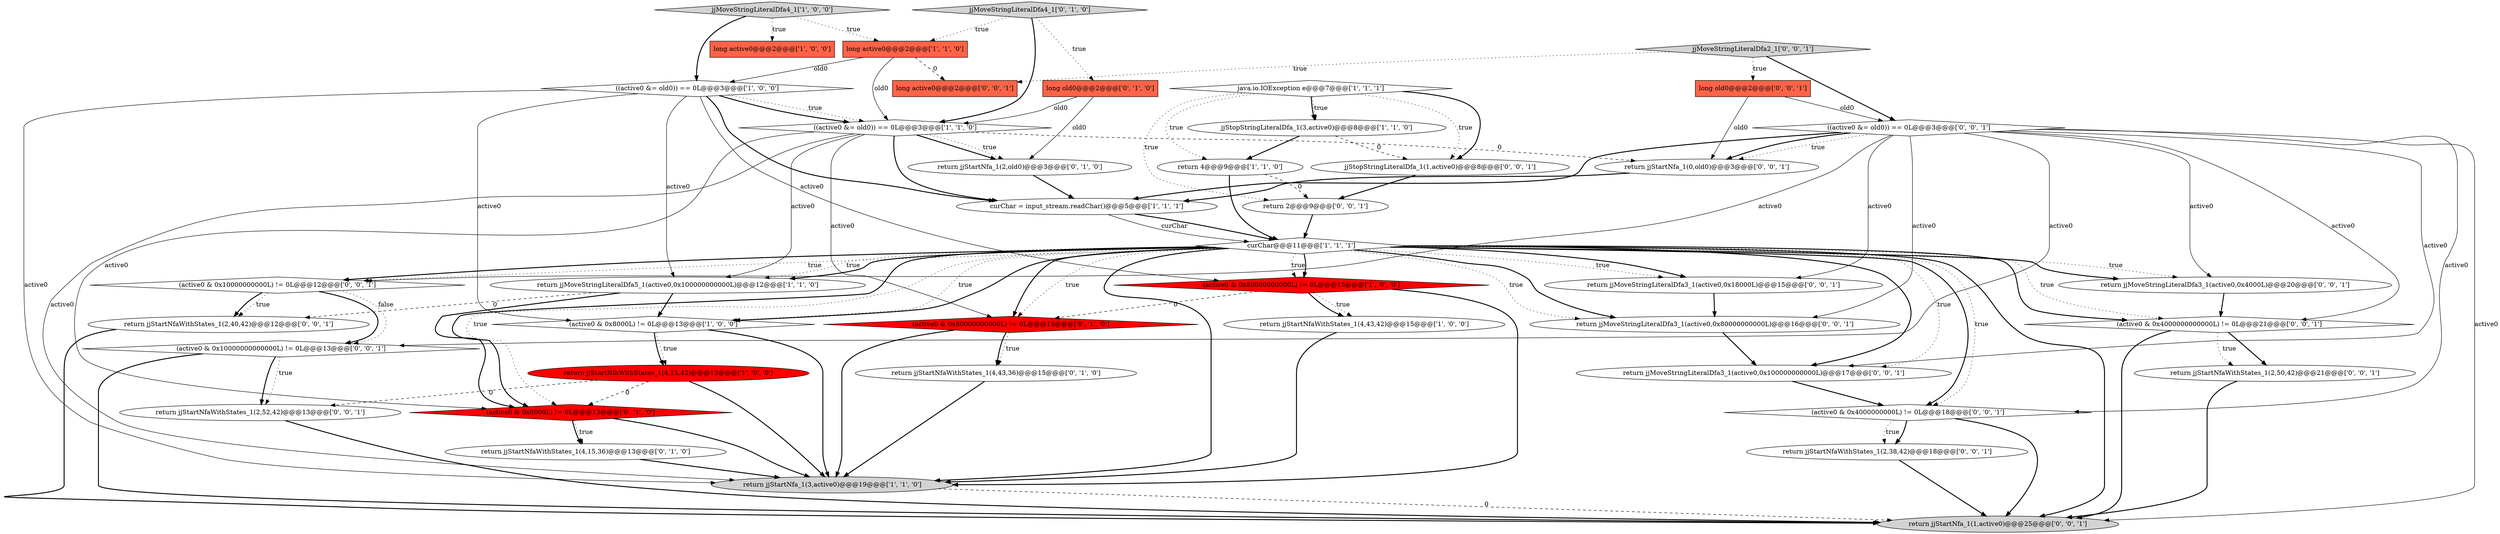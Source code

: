 digraph {
36 [style = filled, label = "return jjStartNfa_1(0,old0)@@@3@@@['0', '0', '1']", fillcolor = white, shape = ellipse image = "AAA0AAABBB3BBB"];
37 [style = filled, label = "return jjStartNfaWithStates_1(2,38,42)@@@18@@@['0', '0', '1']", fillcolor = white, shape = ellipse image = "AAA0AAABBB3BBB"];
31 [style = filled, label = "jjMoveStringLiteralDfa2_1['0', '0', '1']", fillcolor = lightgray, shape = diamond image = "AAA0AAABBB3BBB"];
30 [style = filled, label = "return jjMoveStringLiteralDfa3_1(active0,0x100000000000L)@@@17@@@['0', '0', '1']", fillcolor = white, shape = ellipse image = "AAA0AAABBB3BBB"];
16 [style = filled, label = "return jjStartNfaWithStates_1(4,43,36)@@@15@@@['0', '1', '0']", fillcolor = white, shape = ellipse image = "AAA0AAABBB2BBB"];
13 [style = filled, label = "(active0 & 0x80000000000L) != 0L@@@15@@@['1', '0', '0']", fillcolor = red, shape = diamond image = "AAA1AAABBB1BBB"];
12 [style = filled, label = "((active0 &= old0)) == 0L@@@3@@@['1', '1', '0']", fillcolor = white, shape = diamond image = "AAA0AAABBB1BBB"];
17 [style = filled, label = "long old0@@@2@@@['0', '1', '0']", fillcolor = tomato, shape = box image = "AAA0AAABBB2BBB"];
41 [style = filled, label = "(active0 & 0x4000000000L) != 0L@@@18@@@['0', '0', '1']", fillcolor = white, shape = diamond image = "AAA0AAABBB3BBB"];
8 [style = filled, label = "(active0 & 0x8000L) != 0L@@@13@@@['1', '0', '0']", fillcolor = white, shape = diamond image = "AAA0AAABBB1BBB"];
10 [style = filled, label = "curChar@@@11@@@['1', '1', '1']", fillcolor = white, shape = diamond image = "AAA0AAABBB1BBB"];
14 [style = filled, label = "jjMoveStringLiteralDfa4_1['1', '0', '0']", fillcolor = lightgray, shape = diamond image = "AAA0AAABBB1BBB"];
33 [style = filled, label = "long active0@@@2@@@['0', '0', '1']", fillcolor = tomato, shape = box image = "AAA0AAABBB3BBB"];
25 [style = filled, label = "return jjMoveStringLiteralDfa3_1(active0,0x80000000000L)@@@16@@@['0', '0', '1']", fillcolor = white, shape = ellipse image = "AAA0AAABBB3BBB"];
6 [style = filled, label = "java.io.IOException e@@@7@@@['1', '1', '1']", fillcolor = white, shape = diamond image = "AAA0AAABBB1BBB"];
5 [style = filled, label = "return jjStartNfaWithStates_1(4,43,42)@@@15@@@['1', '0', '0']", fillcolor = white, shape = ellipse image = "AAA0AAABBB1BBB"];
20 [style = filled, label = "jjMoveStringLiteralDfa4_1['0', '1', '0']", fillcolor = lightgray, shape = diamond image = "AAA0AAABBB2BBB"];
29 [style = filled, label = "return jjMoveStringLiteralDfa3_1(active0,0x4000L)@@@20@@@['0', '0', '1']", fillcolor = white, shape = ellipse image = "AAA0AAABBB3BBB"];
21 [style = filled, label = "(active0 & 0x8000L) != 0L@@@13@@@['0', '1', '0']", fillcolor = red, shape = diamond image = "AAA1AAABBB2BBB"];
40 [style = filled, label = "return jjStartNfaWithStates_1(2,50,42)@@@21@@@['0', '0', '1']", fillcolor = white, shape = ellipse image = "AAA0AAABBB3BBB"];
32 [style = filled, label = "return jjStartNfa_1(1,active0)@@@25@@@['0', '0', '1']", fillcolor = lightgray, shape = ellipse image = "AAA0AAABBB3BBB"];
42 [style = filled, label = "return 2@@@9@@@['0', '0', '1']", fillcolor = white, shape = ellipse image = "AAA0AAABBB3BBB"];
26 [style = filled, label = "((active0 &= old0)) == 0L@@@3@@@['0', '0', '1']", fillcolor = white, shape = diamond image = "AAA0AAABBB3BBB"];
0 [style = filled, label = "long active0@@@2@@@['1', '0', '0']", fillcolor = tomato, shape = box image = "AAA0AAABBB1BBB"];
1 [style = filled, label = "((active0 &= old0)) == 0L@@@3@@@['1', '0', '0']", fillcolor = white, shape = diamond image = "AAA0AAABBB1BBB"];
24 [style = filled, label = "(active0 & 0x4000000000000L) != 0L@@@21@@@['0', '0', '1']", fillcolor = white, shape = diamond image = "AAA0AAABBB3BBB"];
7 [style = filled, label = "curChar = input_stream.readChar()@@@5@@@['1', '1', '1']", fillcolor = white, shape = ellipse image = "AAA0AAABBB1BBB"];
2 [style = filled, label = "jjStopStringLiteralDfa_1(3,active0)@@@8@@@['1', '1', '0']", fillcolor = white, shape = ellipse image = "AAA0AAABBB1BBB"];
23 [style = filled, label = "jjStopStringLiteralDfa_1(1,active0)@@@8@@@['0', '0', '1']", fillcolor = white, shape = ellipse image = "AAA0AAABBB3BBB"];
34 [style = filled, label = "(active0 & 0x10000000000L) != 0L@@@12@@@['0', '0', '1']", fillcolor = white, shape = diamond image = "AAA0AAABBB3BBB"];
22 [style = filled, label = "(active0 & 0x80000000000L) != 0L@@@15@@@['0', '1', '0']", fillcolor = red, shape = diamond image = "AAA1AAABBB2BBB"];
4 [style = filled, label = "return jjMoveStringLiteralDfa5_1(active0,0x100000000000L)@@@12@@@['1', '1', '0']", fillcolor = white, shape = ellipse image = "AAA0AAABBB1BBB"];
35 [style = filled, label = "(active0 & 0x10000000000000L) != 0L@@@13@@@['0', '0', '1']", fillcolor = white, shape = diamond image = "AAA0AAABBB3BBB"];
19 [style = filled, label = "return jjStartNfaWithStates_1(4,15,36)@@@13@@@['0', '1', '0']", fillcolor = white, shape = ellipse image = "AAA0AAABBB2BBB"];
28 [style = filled, label = "return jjMoveStringLiteralDfa3_1(active0,0x18000L)@@@15@@@['0', '0', '1']", fillcolor = white, shape = ellipse image = "AAA0AAABBB3BBB"];
9 [style = filled, label = "return jjStartNfa_1(3,active0)@@@19@@@['1', '1', '0']", fillcolor = lightgray, shape = ellipse image = "AAA0AAABBB1BBB"];
15 [style = filled, label = "return 4@@@9@@@['1', '1', '0']", fillcolor = white, shape = ellipse image = "AAA0AAABBB1BBB"];
27 [style = filled, label = "long old0@@@2@@@['0', '0', '1']", fillcolor = tomato, shape = box image = "AAA0AAABBB3BBB"];
3 [style = filled, label = "long active0@@@2@@@['1', '1', '0']", fillcolor = tomato, shape = box image = "AAA0AAABBB1BBB"];
11 [style = filled, label = "return jjStartNfaWithStates_1(4,15,42)@@@13@@@['1', '0', '0']", fillcolor = red, shape = ellipse image = "AAA1AAABBB1BBB"];
39 [style = filled, label = "return jjStartNfaWithStates_1(2,52,42)@@@13@@@['0', '0', '1']", fillcolor = white, shape = ellipse image = "AAA0AAABBB3BBB"];
18 [style = filled, label = "return jjStartNfa_1(2,old0)@@@3@@@['0', '1', '0']", fillcolor = white, shape = ellipse image = "AAA0AAABBB2BBB"];
38 [style = filled, label = "return jjStartNfaWithStates_1(2,40,42)@@@12@@@['0', '0', '1']", fillcolor = white, shape = ellipse image = "AAA0AAABBB3BBB"];
10->8 [style = dotted, label="true"];
15->10 [style = bold, label=""];
5->9 [style = bold, label=""];
14->0 [style = dotted, label="true"];
10->24 [style = bold, label=""];
25->30 [style = bold, label=""];
17->12 [style = solid, label="old0"];
10->34 [style = dotted, label="true"];
24->32 [style = bold, label=""];
26->41 [style = solid, label="active0"];
13->5 [style = dotted, label="true"];
10->32 [style = bold, label=""];
11->9 [style = bold, label=""];
10->41 [style = bold, label=""];
10->30 [style = dotted, label="true"];
26->24 [style = solid, label="active0"];
12->7 [style = bold, label=""];
10->29 [style = dotted, label="true"];
17->18 [style = solid, label="old0"];
10->8 [style = bold, label=""];
19->9 [style = bold, label=""];
1->4 [style = solid, label="active0"];
11->39 [style = dashed, label="0"];
22->16 [style = dotted, label="true"];
1->12 [style = dotted, label="true"];
2->15 [style = bold, label=""];
31->27 [style = dotted, label="true"];
12->18 [style = bold, label=""];
1->12 [style = bold, label=""];
14->3 [style = dotted, label="true"];
37->32 [style = bold, label=""];
28->25 [style = bold, label=""];
4->8 [style = bold, label=""];
1->13 [style = solid, label="active0"];
10->4 [style = dotted, label="true"];
26->32 [style = solid, label="active0"];
8->11 [style = bold, label=""];
26->36 [style = dotted, label="true"];
16->9 [style = bold, label=""];
3->1 [style = solid, label="old0"];
6->15 [style = dotted, label="true"];
11->21 [style = dashed, label="0"];
7->10 [style = solid, label="curChar"];
30->41 [style = bold, label=""];
41->32 [style = bold, label=""];
26->7 [style = bold, label=""];
21->19 [style = bold, label=""];
3->33 [style = dashed, label="0"];
22->9 [style = bold, label=""];
41->37 [style = bold, label=""];
4->21 [style = bold, label=""];
1->9 [style = solid, label="active0"];
12->18 [style = dotted, label="true"];
24->40 [style = bold, label=""];
10->21 [style = bold, label=""];
31->33 [style = dotted, label="true"];
34->38 [style = dotted, label="true"];
38->32 [style = bold, label=""];
6->2 [style = bold, label=""];
10->25 [style = dotted, label="true"];
21->9 [style = bold, label=""];
12->21 [style = solid, label="active0"];
10->34 [style = bold, label=""];
10->25 [style = bold, label=""];
10->24 [style = dotted, label="true"];
3->12 [style = solid, label="old0"];
26->29 [style = solid, label="active0"];
13->5 [style = bold, label=""];
20->3 [style = dotted, label="true"];
6->42 [style = dotted, label="true"];
34->35 [style = bold, label=""];
34->38 [style = bold, label=""];
18->7 [style = bold, label=""];
26->35 [style = solid, label="active0"];
2->23 [style = dashed, label="0"];
10->28 [style = dotted, label="true"];
4->38 [style = dashed, label="0"];
22->16 [style = bold, label=""];
20->17 [style = dotted, label="true"];
6->23 [style = bold, label=""];
35->39 [style = bold, label=""];
35->32 [style = bold, label=""];
10->41 [style = dotted, label="true"];
41->37 [style = dotted, label="true"];
1->7 [style = bold, label=""];
9->32 [style = dashed, label="0"];
23->42 [style = bold, label=""];
1->8 [style = solid, label="active0"];
27->36 [style = solid, label="old0"];
31->26 [style = bold, label=""];
6->2 [style = dotted, label="true"];
10->13 [style = dotted, label="true"];
10->13 [style = bold, label=""];
39->32 [style = bold, label=""];
40->32 [style = bold, label=""];
8->11 [style = dotted, label="true"];
10->9 [style = bold, label=""];
13->9 [style = bold, label=""];
27->26 [style = solid, label="old0"];
24->40 [style = dotted, label="true"];
10->30 [style = bold, label=""];
35->39 [style = dotted, label="true"];
10->22 [style = bold, label=""];
26->28 [style = solid, label="active0"];
26->34 [style = solid, label="active0"];
10->28 [style = bold, label=""];
7->10 [style = bold, label=""];
26->30 [style = solid, label="active0"];
26->36 [style = bold, label=""];
6->23 [style = dotted, label="true"];
12->4 [style = solid, label="active0"];
14->1 [style = bold, label=""];
15->42 [style = dashed, label="0"];
12->9 [style = solid, label="active0"];
12->22 [style = solid, label="active0"];
26->25 [style = solid, label="active0"];
10->29 [style = bold, label=""];
36->7 [style = bold, label=""];
12->36 [style = dashed, label="0"];
21->19 [style = dotted, label="true"];
42->10 [style = bold, label=""];
20->12 [style = bold, label=""];
34->35 [style = dotted, label="false"];
8->9 [style = bold, label=""];
10->4 [style = bold, label=""];
10->22 [style = dotted, label="true"];
29->24 [style = bold, label=""];
10->21 [style = dotted, label="true"];
13->22 [style = dashed, label="0"];
}
